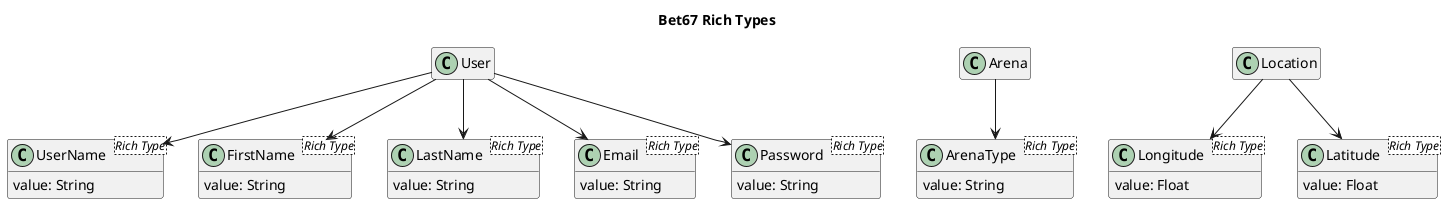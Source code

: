 @startuml

title Bet67 Rich Types

hide empty attributes
hide empty methods

class UserName <Rich Type> {
    value: String
}

class FirstName <Rich Type> {
    value: String
}

class LastName <Rich Type> {
    value: String
}

class Email <Rich Type> {
    value: String
}

class Password <Rich Type> {
    value: String
}

class ArenaType <Rich Type> {
    value: String
}

class Longitude <Rich Type> {
    value: Float
}

class Latitude <Rich Type> {
    value: Float
}

User --> UserName
User --> FirstName
User --> LastName
User --> Email
User --> Password
Arena --> ArenaType
Location --> Longitude
Location --> Latitude

@enduml